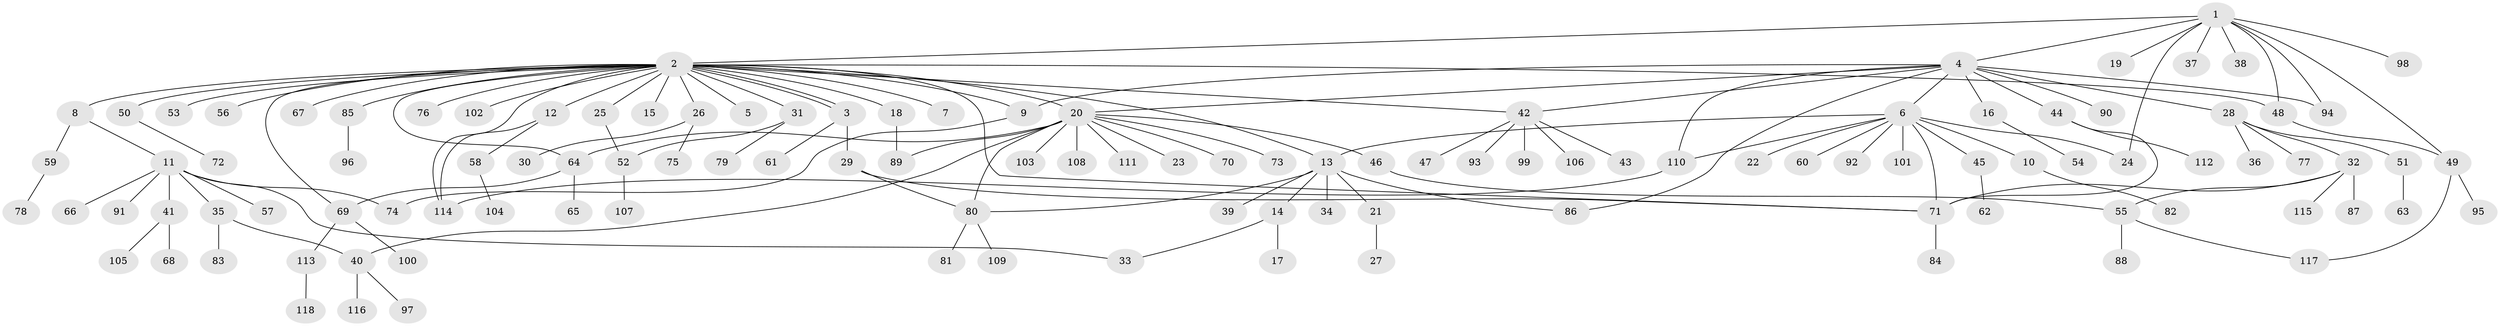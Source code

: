// Generated by graph-tools (version 1.1) at 2025/47/03/09/25 04:47:56]
// undirected, 118 vertices, 145 edges
graph export_dot {
graph [start="1"]
  node [color=gray90,style=filled];
  1;
  2;
  3;
  4;
  5;
  6;
  7;
  8;
  9;
  10;
  11;
  12;
  13;
  14;
  15;
  16;
  17;
  18;
  19;
  20;
  21;
  22;
  23;
  24;
  25;
  26;
  27;
  28;
  29;
  30;
  31;
  32;
  33;
  34;
  35;
  36;
  37;
  38;
  39;
  40;
  41;
  42;
  43;
  44;
  45;
  46;
  47;
  48;
  49;
  50;
  51;
  52;
  53;
  54;
  55;
  56;
  57;
  58;
  59;
  60;
  61;
  62;
  63;
  64;
  65;
  66;
  67;
  68;
  69;
  70;
  71;
  72;
  73;
  74;
  75;
  76;
  77;
  78;
  79;
  80;
  81;
  82;
  83;
  84;
  85;
  86;
  87;
  88;
  89;
  90;
  91;
  92;
  93;
  94;
  95;
  96;
  97;
  98;
  99;
  100;
  101;
  102;
  103;
  104;
  105;
  106;
  107;
  108;
  109;
  110;
  111;
  112;
  113;
  114;
  115;
  116;
  117;
  118;
  1 -- 2;
  1 -- 4;
  1 -- 19;
  1 -- 24;
  1 -- 37;
  1 -- 38;
  1 -- 48;
  1 -- 49;
  1 -- 94;
  1 -- 98;
  2 -- 3;
  2 -- 3;
  2 -- 5;
  2 -- 7;
  2 -- 8;
  2 -- 9;
  2 -- 12;
  2 -- 13;
  2 -- 15;
  2 -- 18;
  2 -- 20;
  2 -- 25;
  2 -- 26;
  2 -- 31;
  2 -- 42;
  2 -- 48;
  2 -- 50;
  2 -- 53;
  2 -- 56;
  2 -- 64;
  2 -- 67;
  2 -- 69;
  2 -- 71;
  2 -- 76;
  2 -- 85;
  2 -- 102;
  2 -- 114;
  3 -- 29;
  3 -- 61;
  4 -- 6;
  4 -- 9;
  4 -- 16;
  4 -- 20;
  4 -- 28;
  4 -- 42;
  4 -- 44;
  4 -- 86;
  4 -- 90;
  4 -- 94;
  4 -- 110;
  6 -- 10;
  6 -- 13;
  6 -- 22;
  6 -- 24;
  6 -- 45;
  6 -- 60;
  6 -- 71;
  6 -- 92;
  6 -- 101;
  6 -- 110;
  8 -- 11;
  8 -- 59;
  9 -- 74;
  10 -- 82;
  11 -- 33;
  11 -- 35;
  11 -- 41;
  11 -- 57;
  11 -- 66;
  11 -- 74;
  11 -- 91;
  12 -- 58;
  12 -- 114;
  13 -- 14;
  13 -- 21;
  13 -- 34;
  13 -- 39;
  13 -- 80;
  13 -- 86;
  14 -- 17;
  14 -- 33;
  16 -- 54;
  18 -- 89;
  20 -- 23;
  20 -- 40;
  20 -- 46;
  20 -- 64;
  20 -- 70;
  20 -- 73;
  20 -- 80;
  20 -- 89;
  20 -- 103;
  20 -- 108;
  20 -- 111;
  21 -- 27;
  25 -- 52;
  26 -- 30;
  26 -- 75;
  28 -- 32;
  28 -- 36;
  28 -- 51;
  28 -- 77;
  29 -- 71;
  29 -- 80;
  31 -- 52;
  31 -- 79;
  32 -- 55;
  32 -- 71;
  32 -- 87;
  32 -- 115;
  35 -- 40;
  35 -- 83;
  40 -- 97;
  40 -- 116;
  41 -- 68;
  41 -- 105;
  42 -- 43;
  42 -- 47;
  42 -- 93;
  42 -- 99;
  42 -- 106;
  44 -- 71;
  44 -- 112;
  45 -- 62;
  46 -- 55;
  48 -- 49;
  49 -- 95;
  49 -- 117;
  50 -- 72;
  51 -- 63;
  52 -- 107;
  55 -- 88;
  55 -- 117;
  58 -- 104;
  59 -- 78;
  64 -- 65;
  64 -- 69;
  69 -- 100;
  69 -- 113;
  71 -- 84;
  80 -- 81;
  80 -- 109;
  85 -- 96;
  110 -- 114;
  113 -- 118;
}
